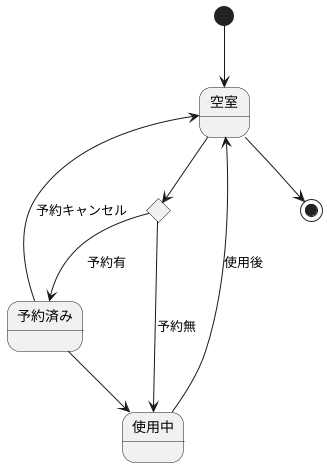 @startuml 演習６－２

[*] --> 空室
state c <<choice>>
空室 --> c
c --> 使用中 :予約無
c --> 予約済み:　予約有
予約済み --> 使用中
予約済み --> 空室: 予約キャンセル
使用中 --> 空室: 使用後
空室 --> [*]
@enduml